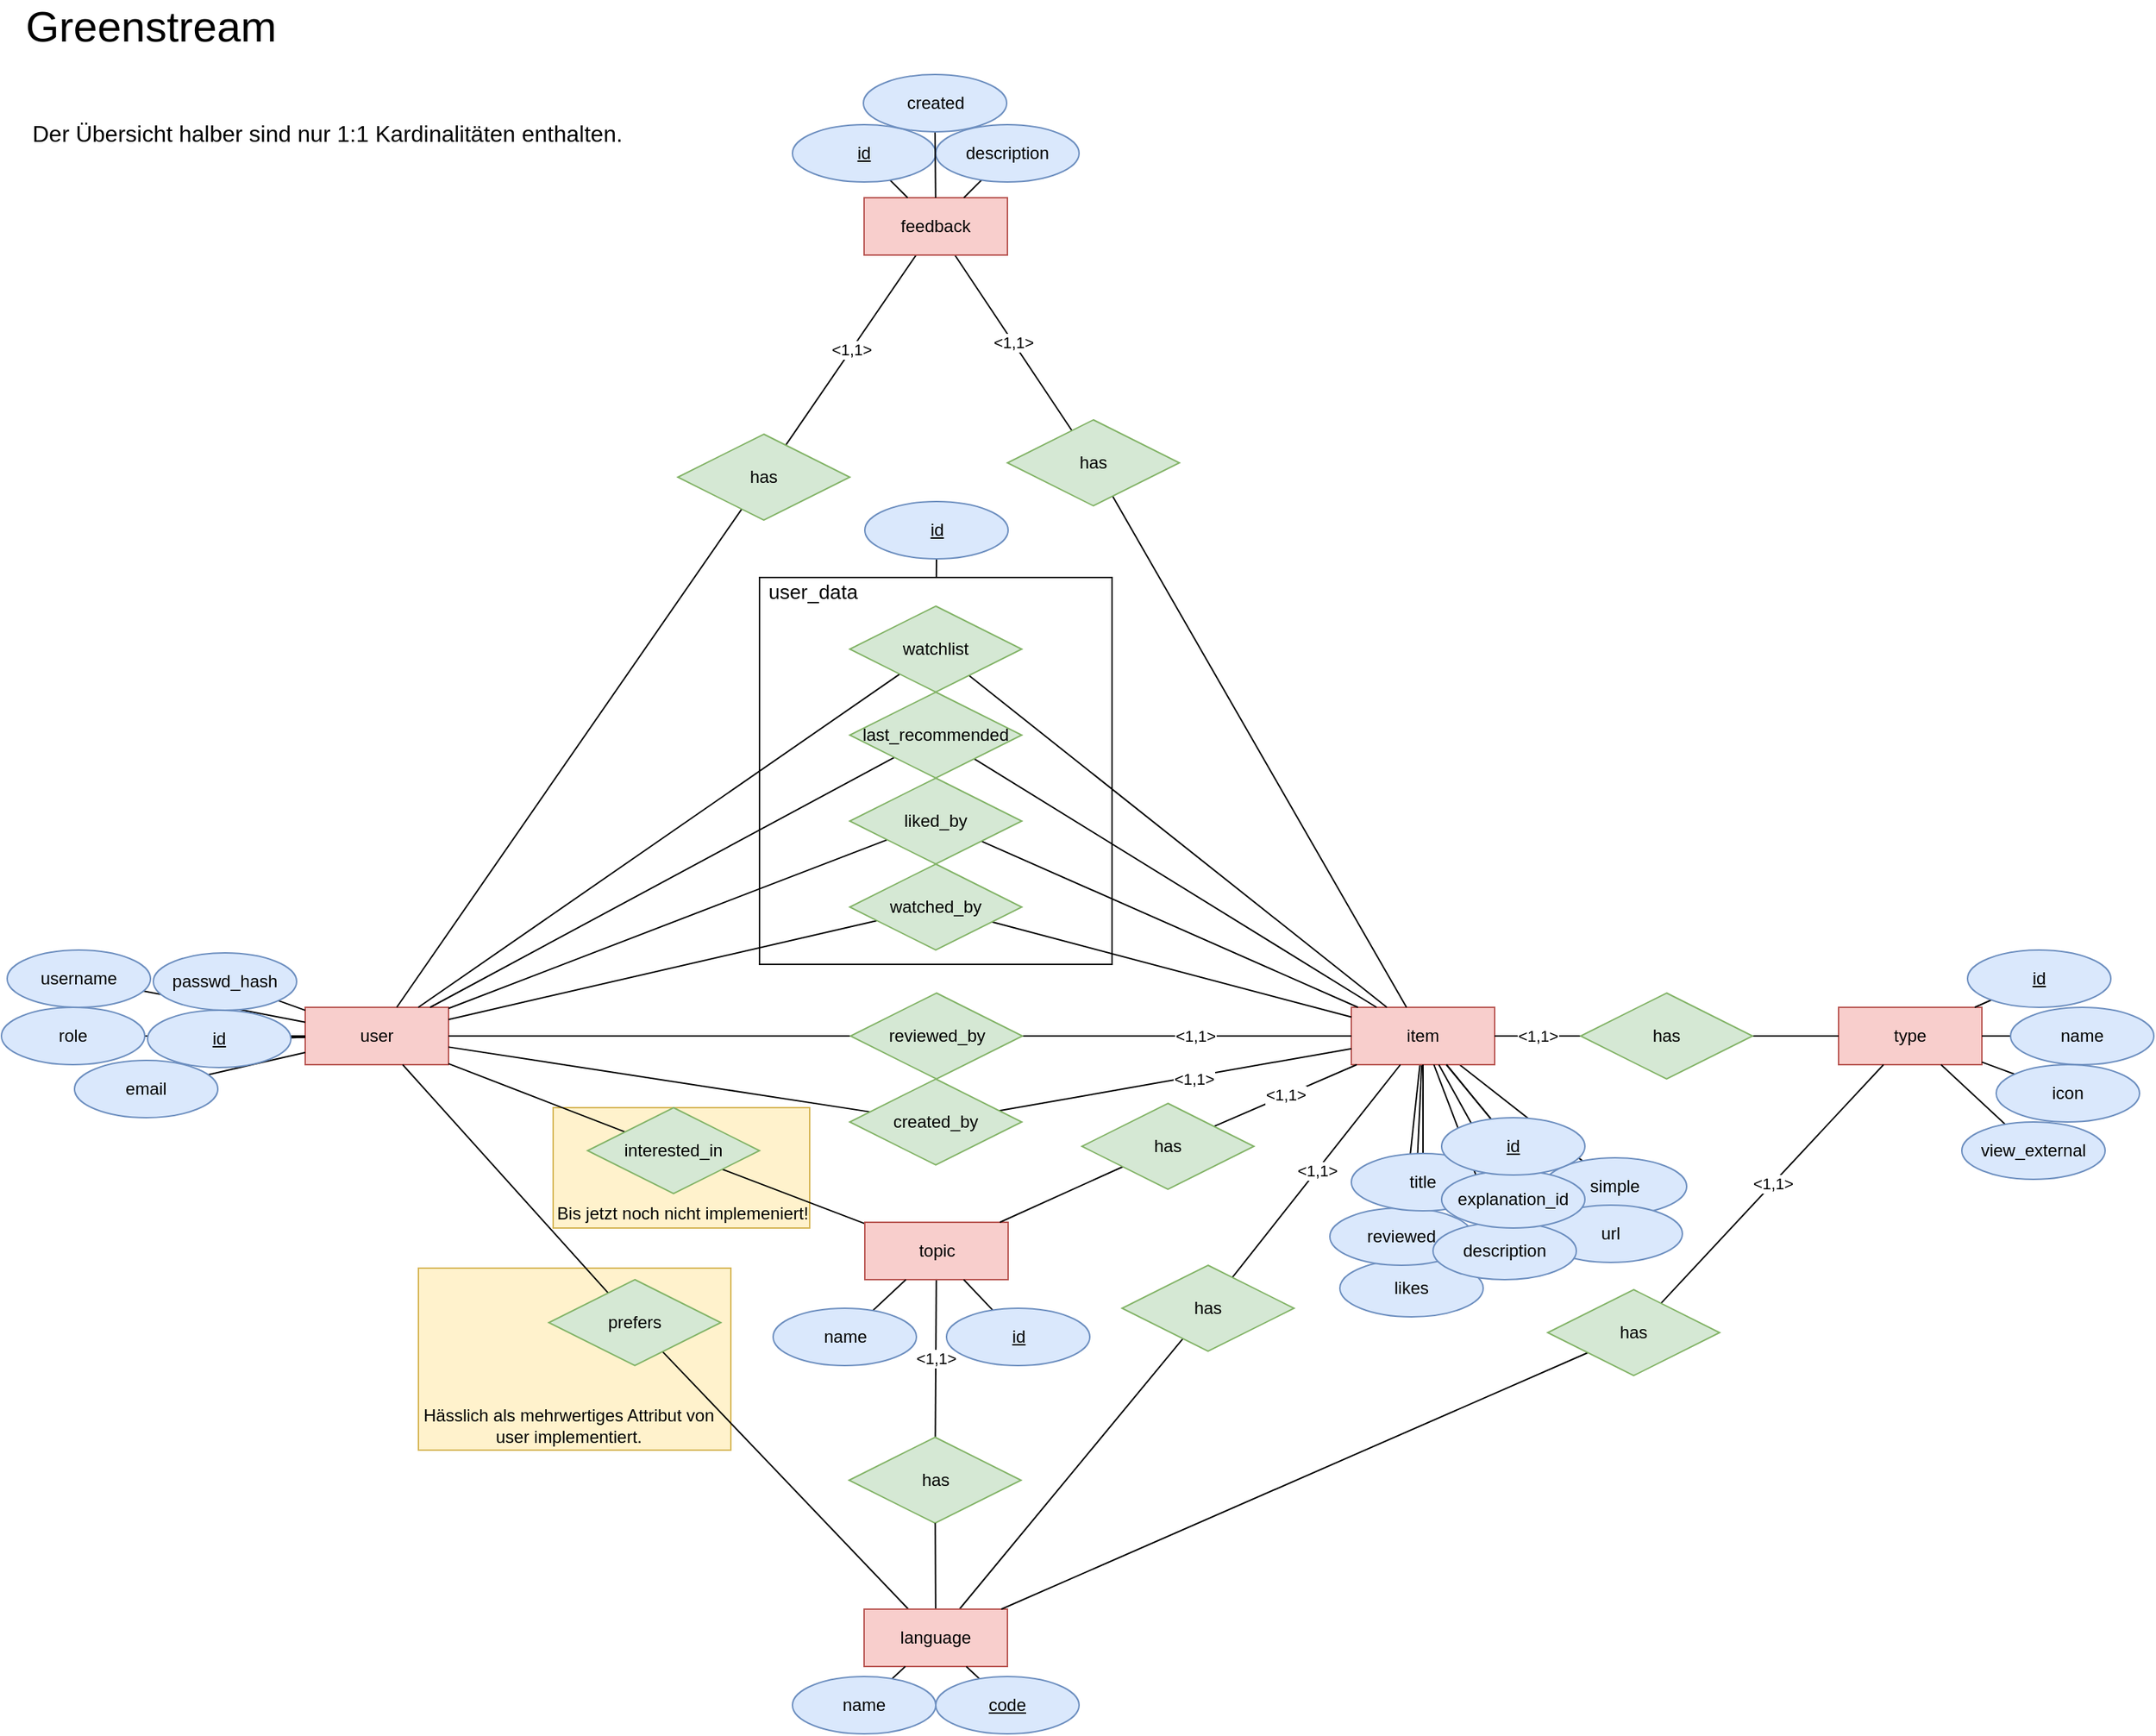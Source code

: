 <mxfile version="14.4.8" type="github">
  <diagram id="yYash_9FX-N8x_OdWU7n" name="Page-1">
    <mxGraphModel dx="1422" dy="1942" grid="0" gridSize="10" guides="1" tooltips="1" connect="1" arrows="1" fold="1" page="1" pageScale="1" pageWidth="827" pageHeight="1169" math="0" shadow="0">
      <root>
        <mxCell id="0" />
        <mxCell id="1" parent="0" />
        <mxCell id="00o_475LMjdukQ3E1ZMI-6" value="" style="rounded=0;whiteSpace=wrap;html=1;fillColor=#fff2cc;strokeColor=#d6b656;" vertex="1" parent="1">
          <mxGeometry x="466" y="294" width="218" height="127" as="geometry" />
        </mxCell>
        <mxCell id="00o_475LMjdukQ3E1ZMI-4" value="" style="rounded=0;whiteSpace=wrap;html=1;fillColor=#fff2cc;strokeColor=#d6b656;" vertex="1" parent="1">
          <mxGeometry x="560" y="182" width="179" height="84" as="geometry" />
        </mxCell>
        <mxCell id="grY-fG-gAebUXcHfe5vI-10" style="edgeStyle=none;rounded=0;orthogonalLoop=1;jettySize=auto;html=1;endArrow=none;endFill=0;" parent="1" source="grY-fG-gAebUXcHfe5vI-9" target="vbSCoahMgH9bi58tosfz-2" edge="1">
          <mxGeometry relative="1" as="geometry" />
        </mxCell>
        <mxCell id="grY-fG-gAebUXcHfe5vI-9" value="likes" style="ellipse;whiteSpace=wrap;html=1;align=center;strokeColor=#6c8ebf;fillColor=#dae8fc;" parent="1" vertex="1">
          <mxGeometry x="1109" y="288" width="100" height="40" as="geometry" />
        </mxCell>
        <mxCell id="AYxX15isop8XZw2IDsf4-127" style="edgeStyle=none;rounded=0;orthogonalLoop=1;jettySize=auto;html=1;startArrow=none;startFill=0;startSize=6;endArrow=none;endFill=0;strokeColor=#000000;strokeWidth=1;" parent="1" source="AYxX15isop8XZw2IDsf4-126" target="vbSCoahMgH9bi58tosfz-2" edge="1">
          <mxGeometry relative="1" as="geometry" />
        </mxCell>
        <mxCell id="AYxX15isop8XZw2IDsf4-126" value="reviewed" style="ellipse;whiteSpace=wrap;html=1;align=center;strokeColor=#6c8ebf;fillColor=#dae8fc;" parent="1" vertex="1">
          <mxGeometry x="1102" y="252" width="100" height="40" as="geometry" />
        </mxCell>
        <mxCell id="AYxX15isop8XZw2IDsf4-125" style="edgeStyle=none;rounded=0;orthogonalLoop=1;jettySize=auto;html=1;startArrow=none;startFill=0;startSize=6;endArrow=none;endFill=0;strokeColor=#000000;strokeWidth=1;" parent="1" source="AYxX15isop8XZw2IDsf4-124" target="vbSCoahMgH9bi58tosfz-2" edge="1">
          <mxGeometry relative="1" as="geometry" />
        </mxCell>
        <mxCell id="AYxX15isop8XZw2IDsf4-124" value="simple" style="ellipse;whiteSpace=wrap;html=1;align=center;strokeColor=#6c8ebf;fillColor=#dae8fc;" parent="1" vertex="1">
          <mxGeometry x="1251" y="217" width="100" height="40" as="geometry" />
        </mxCell>
        <mxCell id="AYxX15isop8XZw2IDsf4-122" value="url" style="ellipse;whiteSpace=wrap;html=1;align=center;strokeColor=#6c8ebf;fillColor=#dae8fc;" parent="1" vertex="1">
          <mxGeometry x="1248" y="250" width="100" height="40" as="geometry" />
        </mxCell>
        <mxCell id="AYxX15isop8XZw2IDsf4-24" value="" style="rounded=0;whiteSpace=wrap;html=1;" parent="1" vertex="1">
          <mxGeometry x="704" y="-188" width="246" height="270" as="geometry" />
        </mxCell>
        <mxCell id="vbSCoahMgH9bi58tosfz-1" value="user" style="whiteSpace=wrap;html=1;align=center;rounded=0;strokeColor=#b85450;fillColor=#f8cecc;" parent="1" vertex="1">
          <mxGeometry x="387" y="112" width="100" height="40" as="geometry" />
        </mxCell>
        <mxCell id="vbSCoahMgH9bi58tosfz-2" value="&lt;div&gt;item&lt;/div&gt;" style="whiteSpace=wrap;html=1;align=center;rounded=0;strokeColor=#b85450;fillColor=#f8cecc;" parent="1" vertex="1">
          <mxGeometry x="1117" y="112" width="100" height="40" as="geometry" />
        </mxCell>
        <mxCell id="AYxX15isop8XZw2IDsf4-2" style="rounded=0;orthogonalLoop=1;jettySize=auto;html=1;endArrow=none;endFill=0;" parent="1" source="AYxX15isop8XZw2IDsf4-1" target="vbSCoahMgH9bi58tosfz-1" edge="1">
          <mxGeometry relative="1" as="geometry" />
        </mxCell>
        <mxCell id="AYxX15isop8XZw2IDsf4-4" style="edgeStyle=none;rounded=0;orthogonalLoop=1;jettySize=auto;html=1;endArrow=none;endFill=0;" parent="1" source="AYxX15isop8XZw2IDsf4-3" target="vbSCoahMgH9bi58tosfz-2" edge="1">
          <mxGeometry relative="1" as="geometry" />
        </mxCell>
        <mxCell id="AYxX15isop8XZw2IDsf4-16" value="&amp;lt;1,1&amp;gt;" style="edgeStyle=none;rounded=0;orthogonalLoop=1;jettySize=auto;html=1;endArrow=none;endFill=0;" parent="1" source="AYxX15isop8XZw2IDsf4-12" target="vbSCoahMgH9bi58tosfz-2" edge="1">
          <mxGeometry x="0.102" y="-2" relative="1" as="geometry">
            <mxPoint as="offset" />
          </mxGeometry>
        </mxCell>
        <mxCell id="AYxX15isop8XZw2IDsf4-23" style="edgeStyle=none;rounded=0;orthogonalLoop=1;jettySize=auto;html=1;endArrow=none;endFill=0;" parent="1" source="AYxX15isop8XZw2IDsf4-12" target="vbSCoahMgH9bi58tosfz-1" edge="1">
          <mxGeometry relative="1" as="geometry" />
        </mxCell>
        <mxCell id="AYxX15isop8XZw2IDsf4-12" value="created_by" style="shape=rhombus;perimeter=rhombusPerimeter;whiteSpace=wrap;html=1;align=center;rounded=0;strokeColor=#82b366;fillColor=#d5e8d4;" parent="1" vertex="1">
          <mxGeometry x="767" y="162" width="120" height="60" as="geometry" />
        </mxCell>
        <mxCell id="AYxX15isop8XZw2IDsf4-17" style="edgeStyle=none;rounded=0;orthogonalLoop=1;jettySize=auto;html=1;endArrow=none;endFill=0;" parent="1" source="AYxX15isop8XZw2IDsf4-13" target="vbSCoahMgH9bi58tosfz-2" edge="1">
          <mxGeometry relative="1" as="geometry" />
        </mxCell>
        <mxCell id="AYxX15isop8XZw2IDsf4-22" style="edgeStyle=none;rounded=0;orthogonalLoop=1;jettySize=auto;html=1;endArrow=none;endFill=0;" parent="1" source="AYxX15isop8XZw2IDsf4-13" target="vbSCoahMgH9bi58tosfz-1" edge="1">
          <mxGeometry relative="1" as="geometry" />
        </mxCell>
        <mxCell id="AYxX15isop8XZw2IDsf4-13" value="liked_by" style="shape=rhombus;perimeter=rhombusPerimeter;whiteSpace=wrap;html=1;align=center;rounded=0;strokeColor=#82b366;fillColor=#d5e8d4;" parent="1" vertex="1">
          <mxGeometry x="767" y="-48" width="120" height="60" as="geometry" />
        </mxCell>
        <mxCell id="AYxX15isop8XZw2IDsf4-18" style="edgeStyle=none;rounded=0;orthogonalLoop=1;jettySize=auto;html=1;endArrow=none;endFill=0;" parent="1" source="AYxX15isop8XZw2IDsf4-14" target="vbSCoahMgH9bi58tosfz-2" edge="1">
          <mxGeometry relative="1" as="geometry" />
        </mxCell>
        <mxCell id="AYxX15isop8XZw2IDsf4-21" style="edgeStyle=none;rounded=0;orthogonalLoop=1;jettySize=auto;html=1;endArrow=none;endFill=0;" parent="1" source="AYxX15isop8XZw2IDsf4-14" target="vbSCoahMgH9bi58tosfz-1" edge="1">
          <mxGeometry relative="1" as="geometry" />
        </mxCell>
        <mxCell id="AYxX15isop8XZw2IDsf4-14" value="watched_by" style="shape=rhombus;perimeter=rhombusPerimeter;whiteSpace=wrap;html=1;align=center;rounded=0;strokeColor=#82b366;fillColor=#d5e8d4;" parent="1" vertex="1">
          <mxGeometry x="767" y="12" width="120" height="60" as="geometry" />
        </mxCell>
        <mxCell id="AYxX15isop8XZw2IDsf4-19" value="&amp;lt;1,1&amp;gt;" style="edgeStyle=none;rounded=0;orthogonalLoop=1;jettySize=auto;html=1;endArrow=none;endFill=0;" parent="1" source="AYxX15isop8XZw2IDsf4-15" target="vbSCoahMgH9bi58tosfz-2" edge="1">
          <mxGeometry x="0.05" relative="1" as="geometry">
            <mxPoint as="offset" />
          </mxGeometry>
        </mxCell>
        <mxCell id="AYxX15isop8XZw2IDsf4-20" style="edgeStyle=none;rounded=0;orthogonalLoop=1;jettySize=auto;html=1;endArrow=none;endFill=0;" parent="1" source="AYxX15isop8XZw2IDsf4-15" target="vbSCoahMgH9bi58tosfz-1" edge="1">
          <mxGeometry relative="1" as="geometry" />
        </mxCell>
        <mxCell id="AYxX15isop8XZw2IDsf4-15" value="reviewed_by" style="shape=rhombus;perimeter=rhombusPerimeter;whiteSpace=wrap;html=1;align=center;rounded=0;strokeColor=#82b366;fillColor=#d5e8d4;" parent="1" vertex="1">
          <mxGeometry x="767.5" y="102" width="120" height="60" as="geometry" />
        </mxCell>
        <mxCell id="AYxX15isop8XZw2IDsf4-25" value="&lt;font style=&quot;font-size: 14px&quot;&gt;user_data&lt;/font&gt;" style="text;html=1;align=center;verticalAlign=middle;resizable=0;points=[];autosize=1;" parent="1" vertex="1">
          <mxGeometry x="700.5" y="-188" width="80" height="20" as="geometry" />
        </mxCell>
        <mxCell id="AYxX15isop8XZw2IDsf4-31" style="edgeStyle=none;rounded=0;orthogonalLoop=1;jettySize=auto;html=1;endArrow=none;endFill=0;" parent="1" source="AYxX15isop8XZw2IDsf4-30" target="vbSCoahMgH9bi58tosfz-2" edge="1">
          <mxGeometry relative="1" as="geometry" />
        </mxCell>
        <mxCell id="AYxX15isop8XZw2IDsf4-32" style="edgeStyle=none;rounded=0;orthogonalLoop=1;jettySize=auto;html=1;endArrow=none;endFill=0;" parent="1" source="AYxX15isop8XZw2IDsf4-30" target="vbSCoahMgH9bi58tosfz-1" edge="1">
          <mxGeometry relative="1" as="geometry" />
        </mxCell>
        <mxCell id="AYxX15isop8XZw2IDsf4-30" value="last_recommended" style="shape=rhombus;perimeter=rhombusPerimeter;whiteSpace=wrap;html=1;align=center;rounded=0;strokeColor=#82b366;fillColor=#d5e8d4;" parent="1" vertex="1">
          <mxGeometry x="767" y="-108" width="120" height="60" as="geometry" />
        </mxCell>
        <mxCell id="AYxX15isop8XZw2IDsf4-35" style="edgeStyle=none;rounded=0;orthogonalLoop=1;jettySize=auto;html=1;endArrow=none;endFill=0;" parent="1" source="AYxX15isop8XZw2IDsf4-34" target="vbSCoahMgH9bi58tosfz-1" edge="1">
          <mxGeometry relative="1" as="geometry" />
        </mxCell>
        <mxCell id="AYxX15isop8XZw2IDsf4-36" style="edgeStyle=none;rounded=0;orthogonalLoop=1;jettySize=auto;html=1;endArrow=none;endFill=0;" parent="1" source="AYxX15isop8XZw2IDsf4-34" target="AYxX15isop8XZw2IDsf4-33" edge="1">
          <mxGeometry relative="1" as="geometry" />
        </mxCell>
        <mxCell id="AYxX15isop8XZw2IDsf4-34" value="interested_in" style="shape=rhombus;perimeter=rhombusPerimeter;whiteSpace=wrap;html=1;align=center;rounded=0;strokeColor=#82b366;fillColor=#d5e8d4;" parent="1" vertex="1">
          <mxGeometry x="584" y="182" width="120" height="60" as="geometry" />
        </mxCell>
        <mxCell id="AYxX15isop8XZw2IDsf4-42" value="&amp;lt;1,1&amp;gt;" style="edgeStyle=none;rounded=0;orthogonalLoop=1;jettySize=auto;html=1;endArrow=none;endFill=0;" parent="1" source="AYxX15isop8XZw2IDsf4-41" target="AYxX15isop8XZw2IDsf4-33" edge="1">
          <mxGeometry relative="1" as="geometry" />
        </mxCell>
        <mxCell id="AYxX15isop8XZw2IDsf4-41" value="has" style="shape=rhombus;perimeter=rhombusPerimeter;whiteSpace=wrap;html=1;align=center;rounded=0;strokeColor=#82b366;fillColor=#d5e8d4;" parent="1" vertex="1">
          <mxGeometry x="766.5" y="412" width="120" height="60" as="geometry" />
        </mxCell>
        <mxCell id="AYxX15isop8XZw2IDsf4-44" style="edgeStyle=none;rounded=0;orthogonalLoop=1;jettySize=auto;html=1;endArrow=none;endFill=0;" parent="1" source="AYxX15isop8XZw2IDsf4-43" target="AYxX15isop8XZw2IDsf4-41" edge="1">
          <mxGeometry relative="1" as="geometry" />
        </mxCell>
        <mxCell id="AYxX15isop8XZw2IDsf4-54" style="edgeStyle=none;rounded=0;orthogonalLoop=1;jettySize=auto;html=1;endArrow=none;endFill=0;" parent="1" source="AYxX15isop8XZw2IDsf4-43" target="AYxX15isop8XZw2IDsf4-52" edge="1">
          <mxGeometry relative="1" as="geometry" />
        </mxCell>
        <mxCell id="AYxX15isop8XZw2IDsf4-53" value="&amp;lt;1,1&amp;gt;" style="edgeStyle=none;rounded=0;orthogonalLoop=1;jettySize=auto;html=1;endArrow=none;endFill=0;" parent="1" source="AYxX15isop8XZw2IDsf4-52" target="vbSCoahMgH9bi58tosfz-2" edge="1">
          <mxGeometry relative="1" as="geometry" />
        </mxCell>
        <mxCell id="AYxX15isop8XZw2IDsf4-52" value="has" style="shape=rhombus;perimeter=rhombusPerimeter;whiteSpace=wrap;html=1;align=center;rounded=0;strokeColor=#82b366;fillColor=#d5e8d4;" parent="1" vertex="1">
          <mxGeometry x="957" y="292" width="120" height="60" as="geometry" />
        </mxCell>
        <mxCell id="AYxX15isop8XZw2IDsf4-58" style="edgeStyle=none;rounded=0;orthogonalLoop=1;jettySize=auto;html=1;endArrow=none;endFill=0;" parent="1" source="AYxX15isop8XZw2IDsf4-57" target="AYxX15isop8XZw2IDsf4-43" edge="1">
          <mxGeometry relative="1" as="geometry" />
        </mxCell>
        <mxCell id="AYxX15isop8XZw2IDsf4-59" style="edgeStyle=none;rounded=0;orthogonalLoop=1;jettySize=auto;html=1;endArrow=none;endFill=0;" parent="1" source="AYxX15isop8XZw2IDsf4-57" target="vbSCoahMgH9bi58tosfz-1" edge="1">
          <mxGeometry relative="1" as="geometry" />
        </mxCell>
        <mxCell id="AYxX15isop8XZw2IDsf4-57" value="prefers" style="shape=rhombus;perimeter=rhombusPerimeter;whiteSpace=wrap;html=1;align=center;rounded=0;strokeColor=#82b366;fillColor=#d5e8d4;" parent="1" vertex="1">
          <mxGeometry x="557" y="302" width="120" height="60" as="geometry" />
        </mxCell>
        <mxCell id="AYxX15isop8XZw2IDsf4-33" value="&lt;div&gt;topic&lt;/div&gt;" style="whiteSpace=wrap;html=1;align=center;rounded=0;strokeColor=#b85450;fillColor=#f8cecc;" parent="1" vertex="1">
          <mxGeometry x="777.5" y="262" width="100" height="40" as="geometry" />
        </mxCell>
        <mxCell id="AYxX15isop8XZw2IDsf4-38" style="edgeStyle=none;rounded=0;orthogonalLoop=1;jettySize=auto;html=1;endArrow=none;endFill=0;" parent="1" source="AYxX15isop8XZw2IDsf4-37" target="AYxX15isop8XZw2IDsf4-33" edge="1">
          <mxGeometry relative="1" as="geometry" />
        </mxCell>
        <mxCell id="AYxX15isop8XZw2IDsf4-37" value="name" style="ellipse;whiteSpace=wrap;html=1;align=center;strokeColor=#6c8ebf;fillColor=#dae8fc;" parent="1" vertex="1">
          <mxGeometry x="713.5" y="322" width="100" height="40" as="geometry" />
        </mxCell>
        <mxCell id="AYxX15isop8XZw2IDsf4-40" style="edgeStyle=none;rounded=0;orthogonalLoop=1;jettySize=auto;html=1;endArrow=none;endFill=0;" parent="1" source="AYxX15isop8XZw2IDsf4-39" target="AYxX15isop8XZw2IDsf4-33" edge="1">
          <mxGeometry relative="1" as="geometry" />
        </mxCell>
        <mxCell id="AYxX15isop8XZw2IDsf4-39" value="id" style="ellipse;whiteSpace=wrap;html=1;align=center;fontStyle=4;fillColor=#dae8fc;strokeColor=#6c8ebf;" parent="1" vertex="1">
          <mxGeometry x="834.5" y="322" width="100" height="40" as="geometry" />
        </mxCell>
        <mxCell id="AYxX15isop8XZw2IDsf4-63" value="type" style="whiteSpace=wrap;html=1;align=center;rounded=0;strokeColor=#b85450;fillColor=#f8cecc;" parent="1" vertex="1">
          <mxGeometry x="1457" y="112" width="100" height="40" as="geometry" />
        </mxCell>
        <mxCell id="AYxX15isop8XZw2IDsf4-65" style="edgeStyle=none;rounded=0;orthogonalLoop=1;jettySize=auto;html=1;endArrow=none;endFill=0;" parent="1" source="AYxX15isop8XZw2IDsf4-64" target="AYxX15isop8XZw2IDsf4-63" edge="1">
          <mxGeometry relative="1" as="geometry" />
        </mxCell>
        <mxCell id="AYxX15isop8XZw2IDsf4-64" value="id" style="ellipse;whiteSpace=wrap;html=1;align=center;fontStyle=4;fillColor=#dae8fc;strokeColor=#6c8ebf;" parent="1" vertex="1">
          <mxGeometry x="1547" y="72" width="100" height="40" as="geometry" />
        </mxCell>
        <mxCell id="AYxX15isop8XZw2IDsf4-68" style="edgeStyle=none;rounded=0;orthogonalLoop=1;jettySize=auto;html=1;endArrow=none;endFill=0;" parent="1" source="AYxX15isop8XZw2IDsf4-66" target="AYxX15isop8XZw2IDsf4-63" edge="1">
          <mxGeometry relative="1" as="geometry" />
        </mxCell>
        <mxCell id="AYxX15isop8XZw2IDsf4-70" style="edgeStyle=none;rounded=0;orthogonalLoop=1;jettySize=auto;html=1;endArrow=none;endFill=0;" parent="1" source="AYxX15isop8XZw2IDsf4-69" target="AYxX15isop8XZw2IDsf4-63" edge="1">
          <mxGeometry relative="1" as="geometry" />
        </mxCell>
        <mxCell id="AYxX15isop8XZw2IDsf4-69" value="icon" style="ellipse;whiteSpace=wrap;html=1;align=center;strokeColor=#6c8ebf;fillColor=#dae8fc;" parent="1" vertex="1">
          <mxGeometry x="1567" y="152" width="100" height="40" as="geometry" />
        </mxCell>
        <mxCell id="AYxX15isop8XZw2IDsf4-76" style="edgeStyle=none;rounded=0;orthogonalLoop=1;jettySize=auto;html=1;endArrow=none;endFill=0;" parent="1" source="AYxX15isop8XZw2IDsf4-74" target="AYxX15isop8XZw2IDsf4-63" edge="1">
          <mxGeometry relative="1" as="geometry" />
        </mxCell>
        <mxCell id="AYxX15isop8XZw2IDsf4-74" value="view_external" style="ellipse;whiteSpace=wrap;html=1;align=center;strokeColor=#6c8ebf;fillColor=#dae8fc;" parent="1" vertex="1">
          <mxGeometry x="1543" y="192" width="100" height="40" as="geometry" />
        </mxCell>
        <mxCell id="AYxX15isop8XZw2IDsf4-78" value="" style="edgeStyle=none;rounded=0;orthogonalLoop=1;jettySize=auto;html=1;endArrow=none;endFill=0;" parent="1" source="AYxX15isop8XZw2IDsf4-77" target="AYxX15isop8XZw2IDsf4-63" edge="1">
          <mxGeometry relative="1" as="geometry" />
        </mxCell>
        <mxCell id="AYxX15isop8XZw2IDsf4-79" value="&amp;lt;1,1&amp;gt;" style="edgeStyle=none;rounded=0;orthogonalLoop=1;jettySize=auto;html=1;endArrow=none;endFill=0;" parent="1" source="AYxX15isop8XZw2IDsf4-77" target="vbSCoahMgH9bi58tosfz-2" edge="1">
          <mxGeometry relative="1" as="geometry" />
        </mxCell>
        <mxCell id="AYxX15isop8XZw2IDsf4-77" value="has" style="shape=rhombus;perimeter=rhombusPerimeter;whiteSpace=wrap;html=1;align=center;rounded=0;strokeColor=#82b366;fillColor=#d5e8d4;" parent="1" vertex="1">
          <mxGeometry x="1277" y="102" width="120" height="60" as="geometry" />
        </mxCell>
        <mxCell id="AYxX15isop8XZw2IDsf4-89" value="&amp;lt;1,1&amp;gt;" style="edgeStyle=none;rounded=0;orthogonalLoop=1;jettySize=auto;html=1;endArrow=none;endFill=0;" parent="1" source="AYxX15isop8XZw2IDsf4-88" target="AYxX15isop8XZw2IDsf4-80" edge="1">
          <mxGeometry relative="1" as="geometry" />
        </mxCell>
        <mxCell id="AYxX15isop8XZw2IDsf4-90" style="edgeStyle=none;rounded=0;orthogonalLoop=1;jettySize=auto;html=1;endArrow=none;endFill=0;" parent="1" source="AYxX15isop8XZw2IDsf4-88" target="vbSCoahMgH9bi58tosfz-2" edge="1">
          <mxGeometry relative="1" as="geometry" />
        </mxCell>
        <mxCell id="AYxX15isop8XZw2IDsf4-88" value="has" style="shape=rhombus;perimeter=rhombusPerimeter;whiteSpace=wrap;html=1;align=center;rounded=0;strokeColor=#82b366;fillColor=#d5e8d4;" parent="1" vertex="1">
          <mxGeometry x="877" y="-298" width="120" height="60" as="geometry" />
        </mxCell>
        <mxCell id="AYxX15isop8XZw2IDsf4-92" value="&amp;lt;1,1&amp;gt;" style="edgeStyle=none;rounded=0;orthogonalLoop=1;jettySize=auto;html=1;endArrow=none;endFill=0;" parent="1" source="AYxX15isop8XZw2IDsf4-91" target="AYxX15isop8XZw2IDsf4-80" edge="1">
          <mxGeometry relative="1" as="geometry" />
        </mxCell>
        <mxCell id="AYxX15isop8XZw2IDsf4-93" style="edgeStyle=none;rounded=0;orthogonalLoop=1;jettySize=auto;html=1;endArrow=none;endFill=0;" parent="1" source="AYxX15isop8XZw2IDsf4-91" target="vbSCoahMgH9bi58tosfz-1" edge="1">
          <mxGeometry relative="1" as="geometry" />
        </mxCell>
        <mxCell id="AYxX15isop8XZw2IDsf4-91" value="has" style="shape=rhombus;perimeter=rhombusPerimeter;whiteSpace=wrap;html=1;align=center;rounded=0;strokeColor=#82b366;fillColor=#d5e8d4;" parent="1" vertex="1">
          <mxGeometry x="647" y="-288" width="120" height="60" as="geometry" />
        </mxCell>
        <mxCell id="AYxX15isop8XZw2IDsf4-96" style="edgeStyle=none;rounded=0;orthogonalLoop=1;jettySize=auto;html=1;endArrow=none;endFill=0;" parent="1" source="AYxX15isop8XZw2IDsf4-95" target="vbSCoahMgH9bi58tosfz-2" edge="1">
          <mxGeometry relative="1" as="geometry" />
        </mxCell>
        <mxCell id="AYxX15isop8XZw2IDsf4-97" style="edgeStyle=none;rounded=0;orthogonalLoop=1;jettySize=auto;html=1;endArrow=none;endFill=0;" parent="1" source="AYxX15isop8XZw2IDsf4-95" target="vbSCoahMgH9bi58tosfz-1" edge="1">
          <mxGeometry relative="1" as="geometry" />
        </mxCell>
        <mxCell id="AYxX15isop8XZw2IDsf4-95" value="watchlist" style="shape=rhombus;perimeter=rhombusPerimeter;whiteSpace=wrap;html=1;align=center;rounded=0;strokeColor=#82b366;fillColor=#d5e8d4;" parent="1" vertex="1">
          <mxGeometry x="767" y="-168" width="120" height="60" as="geometry" />
        </mxCell>
        <mxCell id="AYxX15isop8XZw2IDsf4-98" value="&lt;font style=&quot;font-size: 16px&quot;&gt;Der Übersicht halber sind nur 1:1 Kardinalitäten enthalten.&lt;/font&gt;" style="text;html=1;align=center;verticalAlign=middle;resizable=0;points=[];autosize=1;" parent="1" vertex="1">
          <mxGeometry x="187" y="-508" width="430" height="20" as="geometry" />
        </mxCell>
        <mxCell id="AYxX15isop8XZw2IDsf4-100" style="edgeStyle=none;rounded=0;orthogonalLoop=1;jettySize=auto;html=1;endArrow=none;endFill=0;" parent="1" source="AYxX15isop8XZw2IDsf4-99" target="vbSCoahMgH9bi58tosfz-1" edge="1">
          <mxGeometry relative="1" as="geometry" />
        </mxCell>
        <mxCell id="AYxX15isop8XZw2IDsf4-102" style="edgeStyle=none;rounded=0;orthogonalLoop=1;jettySize=auto;html=1;endArrow=none;endFill=0;" parent="1" source="AYxX15isop8XZw2IDsf4-101" target="vbSCoahMgH9bi58tosfz-1" edge="1">
          <mxGeometry relative="1" as="geometry" />
        </mxCell>
        <mxCell id="AYxX15isop8XZw2IDsf4-104" style="edgeStyle=none;rounded=0;orthogonalLoop=1;jettySize=auto;html=1;endArrow=none;endFill=0;" parent="1" source="AYxX15isop8XZw2IDsf4-1" target="vbSCoahMgH9bi58tosfz-1" edge="1">
          <mxGeometry relative="1" as="geometry" />
        </mxCell>
        <mxCell id="AYxX15isop8XZw2IDsf4-141" style="edgeStyle=none;rounded=0;orthogonalLoop=1;jettySize=auto;html=1;startArrow=none;startFill=0;startSize=6;endArrow=none;endFill=0;strokeColor=#000000;strokeWidth=1;" parent="1" source="AYxX15isop8XZw2IDsf4-103" target="vbSCoahMgH9bi58tosfz-1" edge="1">
          <mxGeometry relative="1" as="geometry" />
        </mxCell>
        <mxCell id="AYxX15isop8XZw2IDsf4-103" value="role" style="ellipse;whiteSpace=wrap;html=1;align=center;strokeColor=#6c8ebf;fillColor=#dae8fc;" parent="1" vertex="1">
          <mxGeometry x="175" y="112" width="100" height="40" as="geometry" />
        </mxCell>
        <mxCell id="AYxX15isop8XZw2IDsf4-108" style="edgeStyle=none;rounded=0;orthogonalLoop=1;jettySize=auto;html=1;endArrow=none;endFill=0;" parent="1" source="AYxX15isop8XZw2IDsf4-107" target="vbSCoahMgH9bi58tosfz-1" edge="1">
          <mxGeometry relative="1" as="geometry" />
        </mxCell>
        <mxCell id="AYxX15isop8XZw2IDsf4-115" style="edgeStyle=none;rounded=0;orthogonalLoop=1;jettySize=auto;html=1;startArrow=none;startFill=0;startSize=6;endArrow=none;endFill=0;strokeWidth=1;" parent="1" source="AYxX15isop8XZw2IDsf4-113" target="vbSCoahMgH9bi58tosfz-2" edge="1">
          <mxGeometry relative="1" as="geometry" />
        </mxCell>
        <mxCell id="AYxX15isop8XZw2IDsf4-113" value="title" style="ellipse;whiteSpace=wrap;html=1;align=center;strokeColor=#6c8ebf;fillColor=#dae8fc;" parent="1" vertex="1">
          <mxGeometry x="1117" y="214" width="100" height="40" as="geometry" />
        </mxCell>
        <mxCell id="AYxX15isop8XZw2IDsf4-118" style="edgeStyle=none;rounded=0;orthogonalLoop=1;jettySize=auto;html=1;startArrow=none;startFill=0;startSize=6;endArrow=none;endFill=0;strokeColor=#000000;strokeWidth=1;" parent="1" source="AYxX15isop8XZw2IDsf4-117" target="vbSCoahMgH9bi58tosfz-2" edge="1">
          <mxGeometry relative="1" as="geometry" />
        </mxCell>
        <mxCell id="AYxX15isop8XZw2IDsf4-117" value="description" style="ellipse;whiteSpace=wrap;html=1;align=center;strokeColor=#6c8ebf;fillColor=#dae8fc;" parent="1" vertex="1">
          <mxGeometry x="1174" y="262" width="100" height="40" as="geometry" />
        </mxCell>
        <mxCell id="AYxX15isop8XZw2IDsf4-120" style="edgeStyle=none;rounded=0;orthogonalLoop=1;jettySize=auto;html=1;startArrow=none;startFill=0;startSize=6;endArrow=none;endFill=0;strokeColor=#000000;strokeWidth=1;" parent="1" source="AYxX15isop8XZw2IDsf4-119" target="vbSCoahMgH9bi58tosfz-2" edge="1">
          <mxGeometry relative="1" as="geometry" />
        </mxCell>
        <mxCell id="AYxX15isop8XZw2IDsf4-123" style="edgeStyle=none;rounded=0;orthogonalLoop=1;jettySize=auto;html=1;startArrow=none;startFill=0;startSize=6;endArrow=none;endFill=0;strokeColor=#000000;strokeWidth=1;" parent="1" source="AYxX15isop8XZw2IDsf4-3" target="vbSCoahMgH9bi58tosfz-2" edge="1">
          <mxGeometry relative="1" as="geometry" />
        </mxCell>
        <mxCell id="AYxX15isop8XZw2IDsf4-128" style="edgeStyle=none;rounded=0;orthogonalLoop=1;jettySize=auto;html=1;exitX=0.5;exitY=1;exitDx=0;exitDy=0;startArrow=none;startFill=0;startSize=6;endArrow=none;endFill=0;strokeColor=#000000;strokeWidth=1;" parent="1" source="AYxX15isop8XZw2IDsf4-126" target="AYxX15isop8XZw2IDsf4-126" edge="1">
          <mxGeometry relative="1" as="geometry" />
        </mxCell>
        <mxCell id="AYxX15isop8XZw2IDsf4-131" value="&lt;font style=&quot;font-size: 30px&quot;&gt;Greenstream&lt;/font&gt;" style="text;html=1;align=center;verticalAlign=middle;resizable=0;points=[];autosize=1;" parent="1" vertex="1">
          <mxGeometry x="187" y="-584" width="184" height="22" as="geometry" />
        </mxCell>
        <mxCell id="AYxX15isop8XZw2IDsf4-133" style="edgeStyle=none;rounded=0;orthogonalLoop=1;jettySize=auto;html=1;startArrow=none;startFill=0;startSize=6;endArrow=none;endFill=0;strokeColor=#000000;strokeWidth=1;" parent="1" source="AYxX15isop8XZw2IDsf4-132" target="AYxX15isop8XZw2IDsf4-33" edge="1">
          <mxGeometry relative="1" as="geometry" />
        </mxCell>
        <mxCell id="AYxX15isop8XZw2IDsf4-134" value="&amp;lt;1,1&amp;gt;" style="edgeStyle=none;rounded=0;orthogonalLoop=1;jettySize=auto;html=1;startArrow=none;startFill=0;startSize=6;endArrow=none;endFill=0;strokeColor=#000000;strokeWidth=1;" parent="1" source="AYxX15isop8XZw2IDsf4-132" target="vbSCoahMgH9bi58tosfz-2" edge="1">
          <mxGeometry relative="1" as="geometry" />
        </mxCell>
        <mxCell id="AYxX15isop8XZw2IDsf4-132" value="has" style="shape=rhombus;perimeter=rhombusPerimeter;whiteSpace=wrap;html=1;align=center;rounded=0;strokeColor=#82b366;fillColor=#d5e8d4;" parent="1" vertex="1">
          <mxGeometry x="929" y="179" width="120" height="60" as="geometry" />
        </mxCell>
        <mxCell id="AYxX15isop8XZw2IDsf4-43" value="language" style="whiteSpace=wrap;html=1;align=center;rounded=0;strokeColor=#b85450;fillColor=#f8cecc;" parent="1" vertex="1">
          <mxGeometry x="777" y="532" width="100" height="40" as="geometry" />
        </mxCell>
        <mxCell id="AYxX15isop8XZw2IDsf4-139" style="edgeStyle=none;rounded=0;orthogonalLoop=1;jettySize=auto;html=1;startArrow=none;startFill=0;startSize=6;endArrow=none;endFill=0;strokeColor=#000000;strokeWidth=1;" parent="1" source="AYxX15isop8XZw2IDsf4-47" target="AYxX15isop8XZw2IDsf4-43" edge="1">
          <mxGeometry relative="1" as="geometry" />
        </mxCell>
        <mxCell id="AYxX15isop8XZw2IDsf4-47" value="name" style="ellipse;whiteSpace=wrap;html=1;align=center;strokeColor=#6c8ebf;fillColor=#dae8fc;" parent="1" vertex="1">
          <mxGeometry x="727" y="579" width="100" height="40" as="geometry" />
        </mxCell>
        <mxCell id="AYxX15isop8XZw2IDsf4-138" style="edgeStyle=none;rounded=0;orthogonalLoop=1;jettySize=auto;html=1;startArrow=none;startFill=0;startSize=6;endArrow=none;endFill=0;strokeColor=#000000;strokeWidth=1;" parent="1" source="AYxX15isop8XZw2IDsf4-51" target="AYxX15isop8XZw2IDsf4-43" edge="1">
          <mxGeometry relative="1" as="geometry" />
        </mxCell>
        <mxCell id="AYxX15isop8XZw2IDsf4-51" value="&lt;u&gt;code&lt;/u&gt;" style="ellipse;whiteSpace=wrap;html=1;align=center;strokeColor=#6c8ebf;fillColor=#dae8fc;" parent="1" vertex="1">
          <mxGeometry x="827" y="579" width="100" height="40" as="geometry" />
        </mxCell>
        <mxCell id="AYxX15isop8XZw2IDsf4-101" value="username" style="ellipse;whiteSpace=wrap;html=1;align=center;strokeColor=#6c8ebf;fillColor=#dae8fc;" parent="1" vertex="1">
          <mxGeometry x="179" y="72" width="100" height="40" as="geometry" />
        </mxCell>
        <mxCell id="AYxX15isop8XZw2IDsf4-99" value="passwd_hash" style="ellipse;whiteSpace=wrap;html=1;align=center;strokeColor=#6c8ebf;fillColor=#dae8fc;" parent="1" vertex="1">
          <mxGeometry x="281" y="74" width="100" height="40" as="geometry" />
        </mxCell>
        <mxCell id="AYxX15isop8XZw2IDsf4-66" value="name" style="ellipse;whiteSpace=wrap;html=1;align=center;strokeColor=#6c8ebf;fillColor=#dae8fc;" parent="1" vertex="1">
          <mxGeometry x="1577" y="112" width="100" height="40" as="geometry" />
        </mxCell>
        <mxCell id="AYxX15isop8XZw2IDsf4-135" style="edgeStyle=none;rounded=0;orthogonalLoop=1;jettySize=auto;html=1;startArrow=none;startFill=0;startSize=6;endArrow=none;endFill=0;strokeColor=#000000;strokeWidth=1;" parent="1" source="AYxX15isop8XZw2IDsf4-122" target="AYxX15isop8XZw2IDsf4-3" edge="1">
          <mxGeometry relative="1" as="geometry">
            <mxPoint x="1280.239" y="251.304" as="sourcePoint" />
            <mxPoint x="1185.986" y="152" as="targetPoint" />
          </mxGeometry>
        </mxCell>
        <mxCell id="AYxX15isop8XZw2IDsf4-119" value="explanation_id" style="ellipse;whiteSpace=wrap;html=1;align=center;strokeColor=#6c8ebf;fillColor=#dae8fc;" parent="1" vertex="1">
          <mxGeometry x="1180" y="226" width="100" height="40" as="geometry" />
        </mxCell>
        <mxCell id="AYxX15isop8XZw2IDsf4-3" value="id" style="ellipse;whiteSpace=wrap;html=1;align=center;fontStyle=4;fillColor=#dae8fc;strokeColor=#6c8ebf;" parent="1" vertex="1">
          <mxGeometry x="1180" y="189" width="100" height="40" as="geometry" />
        </mxCell>
        <mxCell id="AYxX15isop8XZw2IDsf4-1" value="id" style="ellipse;whiteSpace=wrap;html=1;align=center;fontStyle=4;fillColor=#dae8fc;strokeColor=#6c8ebf;" parent="1" vertex="1">
          <mxGeometry x="277" y="114" width="100" height="40" as="geometry" />
        </mxCell>
        <mxCell id="AYxX15isop8XZw2IDsf4-107" value="email" style="ellipse;whiteSpace=wrap;html=1;align=center;strokeColor=#6c8ebf;fillColor=#dae8fc;" parent="1" vertex="1">
          <mxGeometry x="226" y="149" width="100" height="40" as="geometry" />
        </mxCell>
        <mxCell id="grY-fG-gAebUXcHfe5vI-3" value="&amp;lt;1,1&amp;gt;" style="rounded=0;orthogonalLoop=1;jettySize=auto;html=1;endArrow=none;endFill=0;" parent="1" source="grY-fG-gAebUXcHfe5vI-2" target="AYxX15isop8XZw2IDsf4-63" edge="1">
          <mxGeometry relative="1" as="geometry" />
        </mxCell>
        <mxCell id="grY-fG-gAebUXcHfe5vI-4" style="edgeStyle=none;rounded=0;orthogonalLoop=1;jettySize=auto;html=1;endArrow=none;endFill=0;" parent="1" source="grY-fG-gAebUXcHfe5vI-2" target="AYxX15isop8XZw2IDsf4-43" edge="1">
          <mxGeometry relative="1" as="geometry" />
        </mxCell>
        <mxCell id="grY-fG-gAebUXcHfe5vI-2" value="has" style="shape=rhombus;perimeter=rhombusPerimeter;whiteSpace=wrap;html=1;align=center;rounded=0;strokeColor=#82b366;fillColor=#d5e8d4;" parent="1" vertex="1">
          <mxGeometry x="1254" y="309" width="120" height="60" as="geometry" />
        </mxCell>
        <mxCell id="grY-fG-gAebUXcHfe5vI-8" style="edgeStyle=none;rounded=0;orthogonalLoop=1;jettySize=auto;html=1;endArrow=none;endFill=0;" parent="1" source="grY-fG-gAebUXcHfe5vI-7" target="AYxX15isop8XZw2IDsf4-24" edge="1">
          <mxGeometry relative="1" as="geometry" />
        </mxCell>
        <mxCell id="grY-fG-gAebUXcHfe5vI-7" value="id" style="ellipse;whiteSpace=wrap;html=1;align=center;fontStyle=4;fillColor=#dae8fc;strokeColor=#6c8ebf;" parent="1" vertex="1">
          <mxGeometry x="777.5" y="-241" width="100" height="40" as="geometry" />
        </mxCell>
        <mxCell id="AYxX15isop8XZw2IDsf4-80" value="feedback" style="whiteSpace=wrap;html=1;align=center;rounded=0;strokeColor=#b85450;fillColor=#f8cecc;" parent="1" vertex="1">
          <mxGeometry x="777" y="-453" width="100" height="40" as="geometry" />
        </mxCell>
        <mxCell id="AYxX15isop8XZw2IDsf4-87" style="edgeStyle=none;rounded=0;orthogonalLoop=1;jettySize=auto;html=1;endArrow=none;endFill=0;" parent="1" source="AYxX15isop8XZw2IDsf4-83" target="AYxX15isop8XZw2IDsf4-80" edge="1">
          <mxGeometry x="660" y="-513" as="geometry" />
        </mxCell>
        <mxCell id="AYxX15isop8XZw2IDsf4-83" value="description" style="ellipse;whiteSpace=wrap;html=1;align=center;strokeColor=#6c8ebf;fillColor=#dae8fc;" parent="1" vertex="1">
          <mxGeometry x="827" y="-504" width="100" height="40" as="geometry" />
        </mxCell>
        <mxCell id="AYxX15isop8XZw2IDsf4-86" style="edgeStyle=none;rounded=0;orthogonalLoop=1;jettySize=auto;html=1;endArrow=none;endFill=0;" parent="1" source="AYxX15isop8XZw2IDsf4-85" target="AYxX15isop8XZw2IDsf4-80" edge="1">
          <mxGeometry x="660" y="-513" as="geometry" />
        </mxCell>
        <mxCell id="AYxX15isop8XZw2IDsf4-85" value="id" style="ellipse;whiteSpace=wrap;html=1;align=center;fontStyle=4;fillColor=#dae8fc;strokeColor=#6c8ebf;" parent="1" vertex="1">
          <mxGeometry x="727" y="-504" width="100" height="40" as="geometry" />
        </mxCell>
        <mxCell id="00o_475LMjdukQ3E1ZMI-2" style="rounded=0;orthogonalLoop=1;jettySize=auto;html=1;endArrow=none;endFill=0;" edge="1" parent="1" source="00o_475LMjdukQ3E1ZMI-1" target="AYxX15isop8XZw2IDsf4-80">
          <mxGeometry relative="1" as="geometry" />
        </mxCell>
        <mxCell id="00o_475LMjdukQ3E1ZMI-1" value="created" style="ellipse;whiteSpace=wrap;html=1;align=center;strokeColor=#6c8ebf;fillColor=#dae8fc;" vertex="1" parent="1">
          <mxGeometry x="776.5" y="-539" width="100" height="40" as="geometry" />
        </mxCell>
        <mxCell id="00o_475LMjdukQ3E1ZMI-5" value="Bis jetzt noch nicht implemeniert!" style="text;html=1;strokeColor=none;fillColor=none;align=center;verticalAlign=middle;whiteSpace=wrap;rounded=0;" vertex="1" parent="1">
          <mxGeometry x="560" y="246" width="181" height="20" as="geometry" />
        </mxCell>
        <mxCell id="00o_475LMjdukQ3E1ZMI-8" value="Hässlich als mehrwertiges Attribut von user implementiert." style="text;html=1;strokeColor=none;fillColor=none;align=center;verticalAlign=middle;whiteSpace=wrap;rounded=0;" vertex="1" parent="1">
          <mxGeometry x="462" y="373" width="218" height="61" as="geometry" />
        </mxCell>
      </root>
    </mxGraphModel>
  </diagram>
</mxfile>
